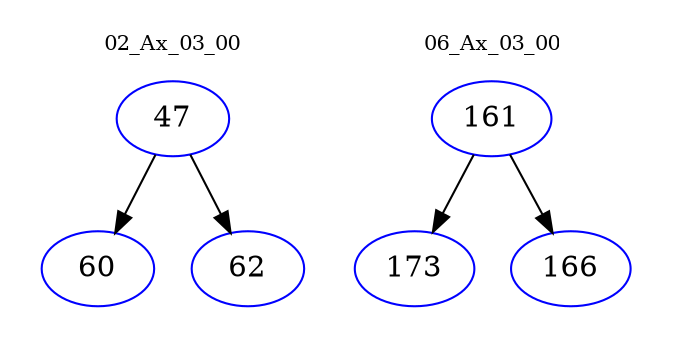 digraph{
subgraph cluster_0 {
color = white
label = "02_Ax_03_00";
fontsize=10;
T0_47 [label="47", color="blue"]
T0_47 -> T0_60 [color="black"]
T0_60 [label="60", color="blue"]
T0_47 -> T0_62 [color="black"]
T0_62 [label="62", color="blue"]
}
subgraph cluster_1 {
color = white
label = "06_Ax_03_00";
fontsize=10;
T1_161 [label="161", color="blue"]
T1_161 -> T1_173 [color="black"]
T1_173 [label="173", color="blue"]
T1_161 -> T1_166 [color="black"]
T1_166 [label="166", color="blue"]
}
}
